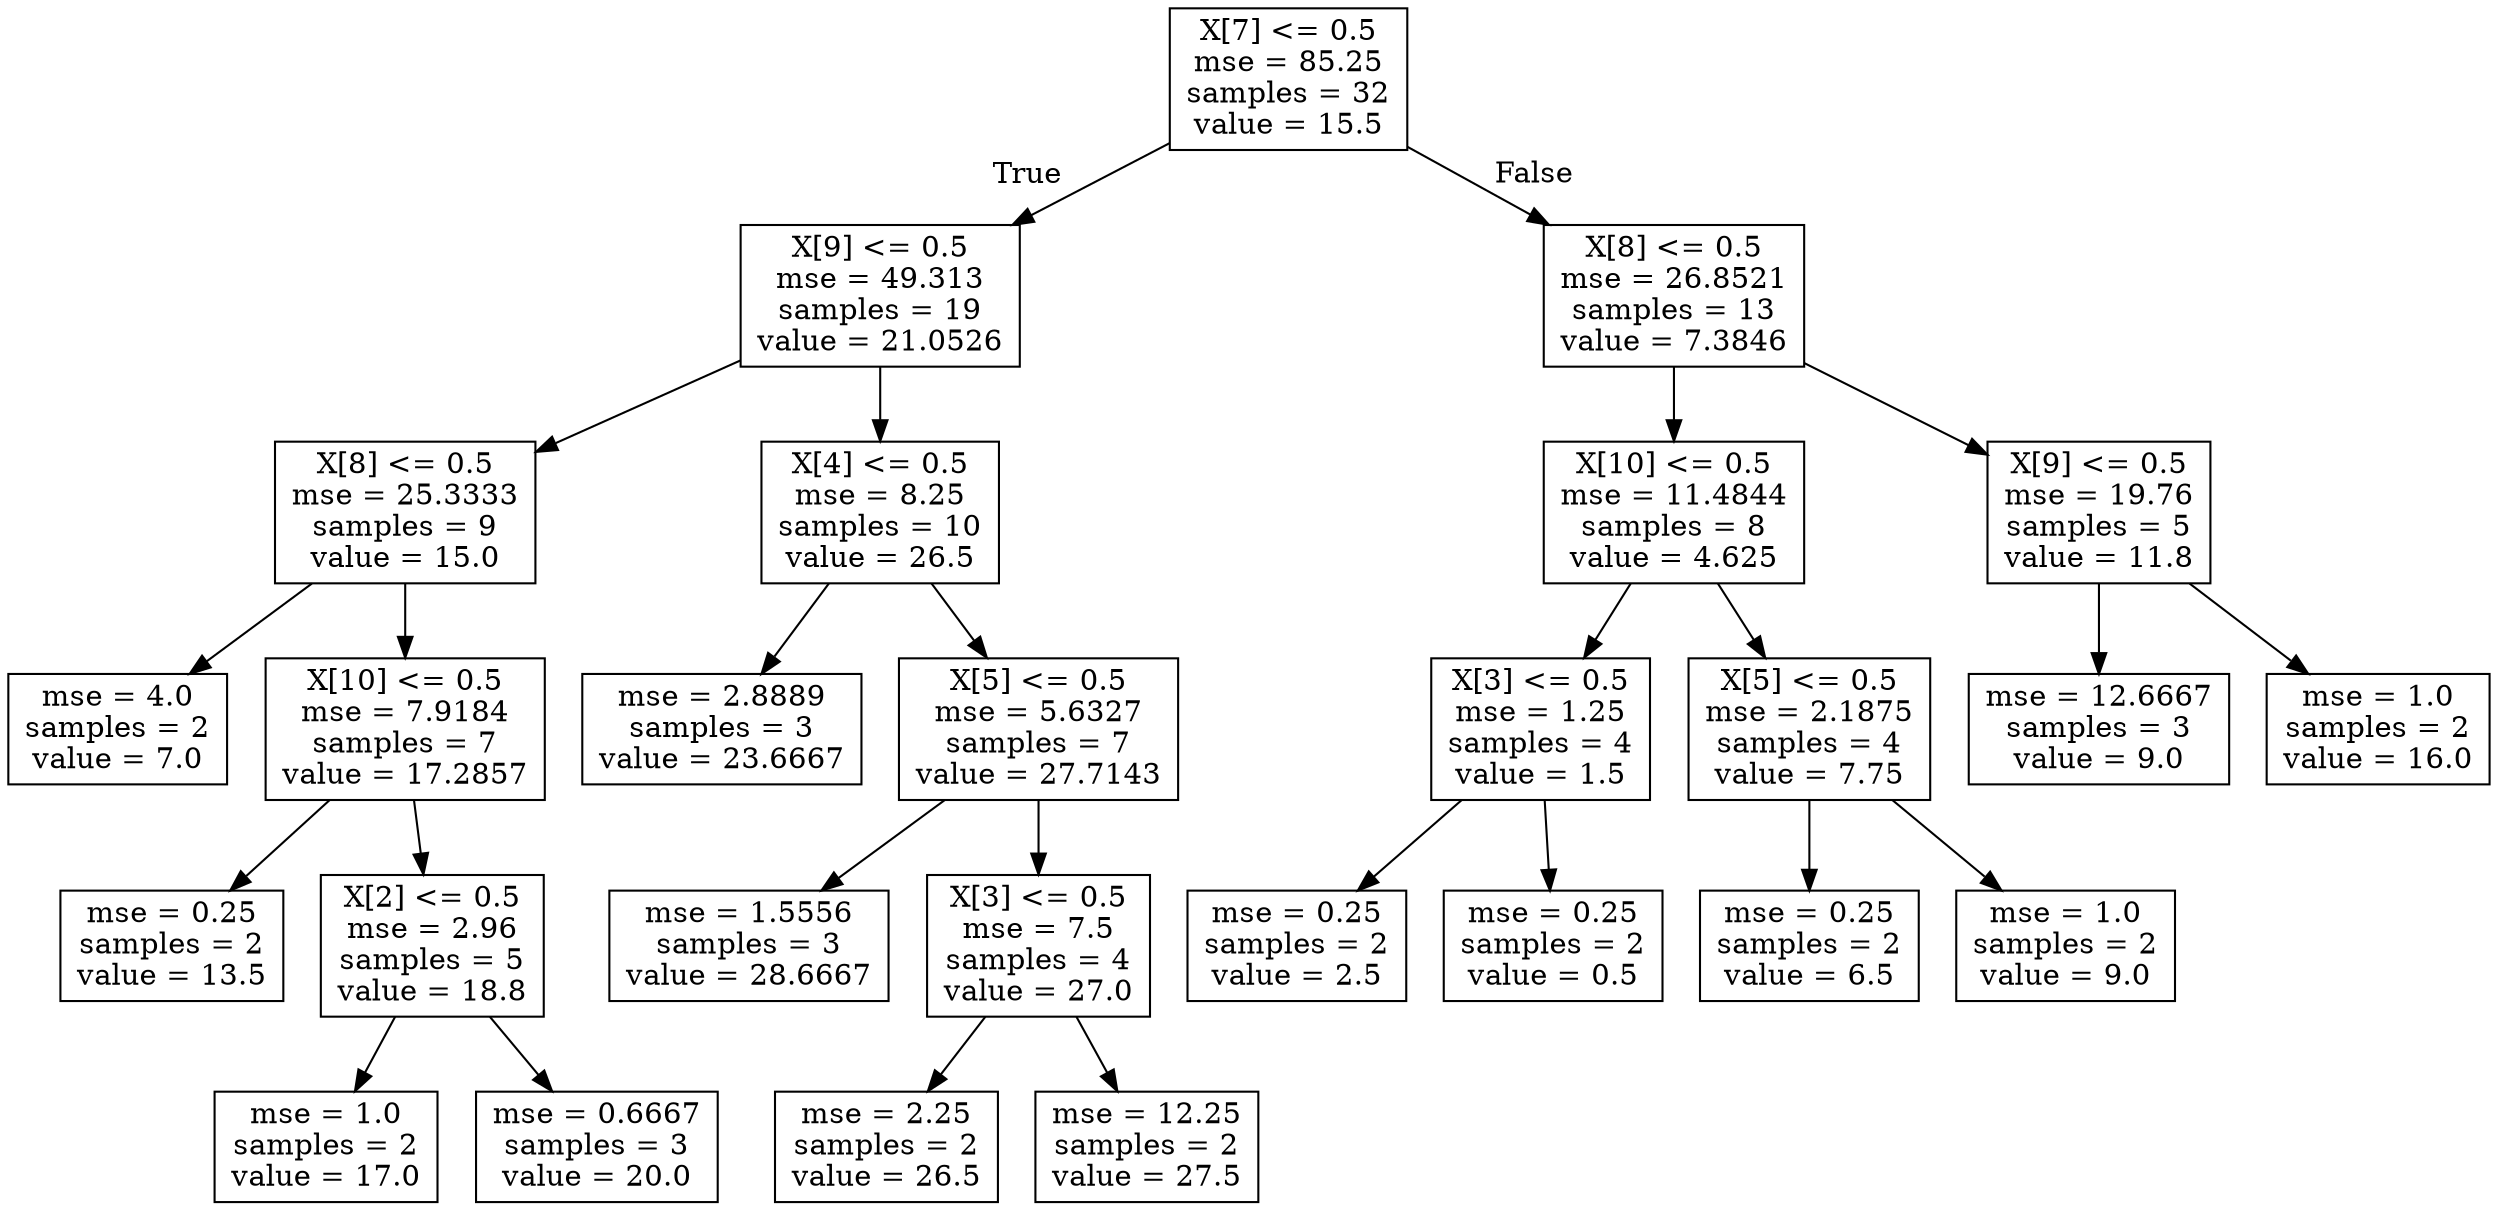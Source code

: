 digraph Tree {
node [shape=box] ;
0 [label="X[7] <= 0.5\nmse = 85.25\nsamples = 32\nvalue = 15.5"] ;
1 [label="X[9] <= 0.5\nmse = 49.313\nsamples = 19\nvalue = 21.0526"] ;
0 -> 1 [labeldistance=2.5, labelangle=45, headlabel="True"] ;
2 [label="X[8] <= 0.5\nmse = 25.3333\nsamples = 9\nvalue = 15.0"] ;
1 -> 2 ;
3 [label="mse = 4.0\nsamples = 2\nvalue = 7.0"] ;
2 -> 3 ;
4 [label="X[10] <= 0.5\nmse = 7.9184\nsamples = 7\nvalue = 17.2857"] ;
2 -> 4 ;
5 [label="mse = 0.25\nsamples = 2\nvalue = 13.5"] ;
4 -> 5 ;
6 [label="X[2] <= 0.5\nmse = 2.96\nsamples = 5\nvalue = 18.8"] ;
4 -> 6 ;
7 [label="mse = 1.0\nsamples = 2\nvalue = 17.0"] ;
6 -> 7 ;
8 [label="mse = 0.6667\nsamples = 3\nvalue = 20.0"] ;
6 -> 8 ;
9 [label="X[4] <= 0.5\nmse = 8.25\nsamples = 10\nvalue = 26.5"] ;
1 -> 9 ;
10 [label="mse = 2.8889\nsamples = 3\nvalue = 23.6667"] ;
9 -> 10 ;
11 [label="X[5] <= 0.5\nmse = 5.6327\nsamples = 7\nvalue = 27.7143"] ;
9 -> 11 ;
12 [label="mse = 1.5556\nsamples = 3\nvalue = 28.6667"] ;
11 -> 12 ;
13 [label="X[3] <= 0.5\nmse = 7.5\nsamples = 4\nvalue = 27.0"] ;
11 -> 13 ;
14 [label="mse = 2.25\nsamples = 2\nvalue = 26.5"] ;
13 -> 14 ;
15 [label="mse = 12.25\nsamples = 2\nvalue = 27.5"] ;
13 -> 15 ;
16 [label="X[8] <= 0.5\nmse = 26.8521\nsamples = 13\nvalue = 7.3846"] ;
0 -> 16 [labeldistance=2.5, labelangle=-45, headlabel="False"] ;
17 [label="X[10] <= 0.5\nmse = 11.4844\nsamples = 8\nvalue = 4.625"] ;
16 -> 17 ;
18 [label="X[3] <= 0.5\nmse = 1.25\nsamples = 4\nvalue = 1.5"] ;
17 -> 18 ;
19 [label="mse = 0.25\nsamples = 2\nvalue = 2.5"] ;
18 -> 19 ;
20 [label="mse = 0.25\nsamples = 2\nvalue = 0.5"] ;
18 -> 20 ;
21 [label="X[5] <= 0.5\nmse = 2.1875\nsamples = 4\nvalue = 7.75"] ;
17 -> 21 ;
22 [label="mse = 0.25\nsamples = 2\nvalue = 6.5"] ;
21 -> 22 ;
23 [label="mse = 1.0\nsamples = 2\nvalue = 9.0"] ;
21 -> 23 ;
24 [label="X[9] <= 0.5\nmse = 19.76\nsamples = 5\nvalue = 11.8"] ;
16 -> 24 ;
25 [label="mse = 12.6667\nsamples = 3\nvalue = 9.0"] ;
24 -> 25 ;
26 [label="mse = 1.0\nsamples = 2\nvalue = 16.0"] ;
24 -> 26 ;
}
